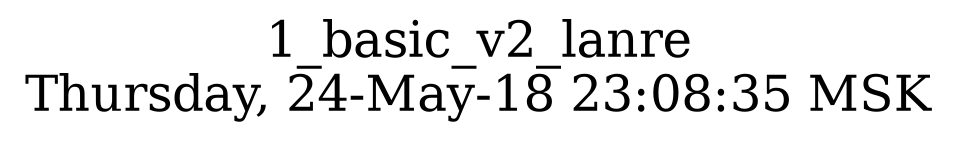 digraph G {
graph [
  fontsize="24";
  label="1_basic_v2_lanre\nThursday, 24-May-18 23:08:35 MSK";
  nojustify=true;
  ordering=out;
  rankdir=LR;
  size="30";
];
}
